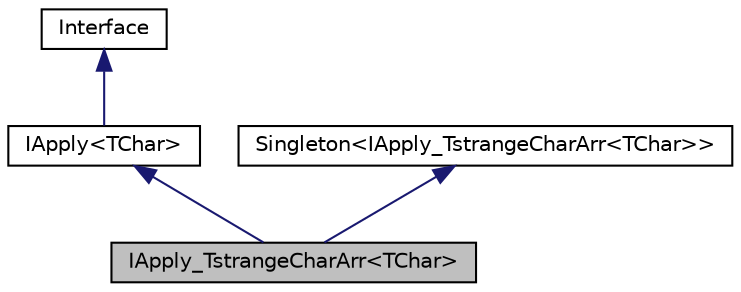digraph "IApply_TstrangeCharArr&lt;TChar&gt;"
{
  edge [fontname="Helvetica",fontsize="10",labelfontname="Helvetica",labelfontsize="10"];
  node [fontname="Helvetica",fontsize="10",shape=record];
  Node0 [label="IApply_TstrangeCharArr\<TChar\>",height=0.2,width=0.4,color="black", fillcolor="grey75", style="filled", fontcolor="black"];
  Node1 [label="IApply\<TChar\>",height=0.2,width=0.4,color="black", fillcolor="white", style="filled",URL="$classaworx_1_1lib_1_1strings_1_1boxing_1_1IApply.html"];
  Node3 [label="Singleton\<IApply_TstrangeCharArr\<TChar\>\>",height=0.2,width=0.4,color="black", fillcolor="white", style="filled",URL="$classaworx_1_1lib_1_1lang_1_1Singleton.html"];
  Node1 -> Node0 [dir="back",color="midnightblue",fontsize="10",style="solid",fontname="Helvetica"];
  Node2 -> Node1 [dir="back",color="midnightblue",fontsize="10",style="solid",fontname="Helvetica"];
  Node3 -> Node0 [dir="back",color="midnightblue",fontsize="10",style="solid",fontname="Helvetica"];
  Node2 [label="Interface",height=0.2,width=0.4,color="black", fillcolor="white", style="filled",URL="$classaworx_1_1lib_1_1boxing_1_1Interface.html"];
}

